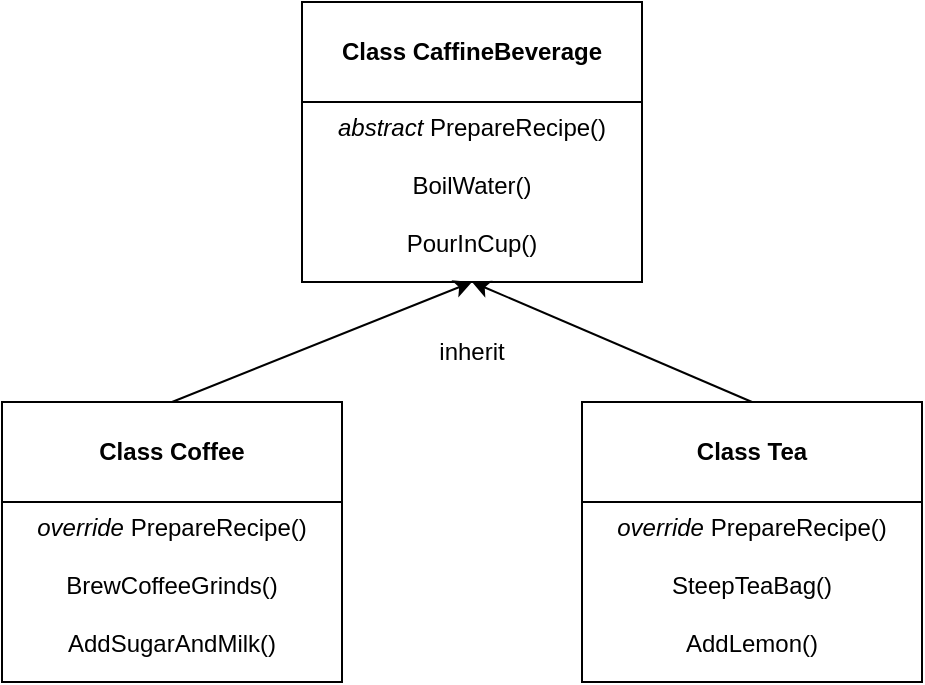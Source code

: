 <mxfile version="22.0.4" type="device">
  <diagram name="Page-1" id="XFwPV9x2I18TuBIPEaqW">
    <mxGraphModel dx="1434" dy="914" grid="1" gridSize="10" guides="1" tooltips="1" connect="1" arrows="1" fold="1" page="1" pageScale="1" pageWidth="850" pageHeight="1100" math="0" shadow="0">
      <root>
        <mxCell id="0" />
        <mxCell id="1" parent="0" />
        <mxCell id="xBNTIzNuBljXOqQqHO5o-1" value="&lt;br&gt;&lt;br&gt;&lt;br&gt;&lt;i&gt;abstract&lt;/i&gt; PrepareRecipe()&lt;br&gt;&lt;br&gt;BoilWater()&lt;br&gt;&lt;br&gt;PourInCup()" style="rounded=0;whiteSpace=wrap;html=1;" vertex="1" parent="1">
          <mxGeometry x="340" y="440" width="170" height="140" as="geometry" />
        </mxCell>
        <mxCell id="xBNTIzNuBljXOqQqHO5o-2" value="&lt;b&gt;Class CaffineBeverage&lt;/b&gt;" style="rounded=0;whiteSpace=wrap;html=1;" vertex="1" parent="1">
          <mxGeometry x="340" y="440" width="170" height="50" as="geometry" />
        </mxCell>
        <mxCell id="xBNTIzNuBljXOqQqHO5o-3" value="&lt;br&gt;&lt;br&gt;&lt;br&gt;&lt;i&gt;override&lt;/i&gt;&amp;nbsp;PrepareRecipe()&lt;br&gt;&lt;br&gt;BrewCoffeeGrinds()&lt;br&gt;&lt;br&gt;AddSugarAndMilk()" style="rounded=0;whiteSpace=wrap;html=1;" vertex="1" parent="1">
          <mxGeometry x="190" y="640" width="170" height="140" as="geometry" />
        </mxCell>
        <mxCell id="xBNTIzNuBljXOqQqHO5o-4" value="&lt;b&gt;Class Coffee&lt;/b&gt;" style="rounded=0;whiteSpace=wrap;html=1;" vertex="1" parent="1">
          <mxGeometry x="190" y="640" width="170" height="50" as="geometry" />
        </mxCell>
        <mxCell id="xBNTIzNuBljXOqQqHO5o-5" value="&lt;br&gt;&lt;br&gt;&lt;br&gt;&lt;i&gt;override&lt;/i&gt;&amp;nbsp;PrepareRecipe()&lt;br&gt;&lt;br&gt;SteepTeaBag()&lt;br&gt;&lt;br&gt;AddLemon()" style="rounded=0;whiteSpace=wrap;html=1;" vertex="1" parent="1">
          <mxGeometry x="480" y="640" width="170" height="140" as="geometry" />
        </mxCell>
        <mxCell id="xBNTIzNuBljXOqQqHO5o-6" value="&lt;b&gt;Class Tea&lt;/b&gt;" style="rounded=0;whiteSpace=wrap;html=1;" vertex="1" parent="1">
          <mxGeometry x="480" y="640" width="170" height="50" as="geometry" />
        </mxCell>
        <mxCell id="xBNTIzNuBljXOqQqHO5o-7" value="" style="endArrow=classic;html=1;rounded=0;exitX=0.5;exitY=0;exitDx=0;exitDy=0;entryX=0.5;entryY=1;entryDx=0;entryDy=0;" edge="1" parent="1" source="xBNTIzNuBljXOqQqHO5o-4" target="xBNTIzNuBljXOqQqHO5o-1">
          <mxGeometry width="50" height="50" relative="1" as="geometry">
            <mxPoint x="400" y="490" as="sourcePoint" />
            <mxPoint x="450" y="440" as="targetPoint" />
          </mxGeometry>
        </mxCell>
        <mxCell id="xBNTIzNuBljXOqQqHO5o-8" value="" style="endArrow=classic;html=1;rounded=0;exitX=0.5;exitY=0;exitDx=0;exitDy=0;entryX=0.5;entryY=1;entryDx=0;entryDy=0;" edge="1" parent="1" source="xBNTIzNuBljXOqQqHO5o-6" target="xBNTIzNuBljXOqQqHO5o-1">
          <mxGeometry width="50" height="50" relative="1" as="geometry">
            <mxPoint x="400" y="490" as="sourcePoint" />
            <mxPoint x="450" y="440" as="targetPoint" />
          </mxGeometry>
        </mxCell>
        <mxCell id="xBNTIzNuBljXOqQqHO5o-9" value="inherit" style="text;html=1;strokeColor=none;fillColor=none;align=center;verticalAlign=middle;whiteSpace=wrap;rounded=0;" vertex="1" parent="1">
          <mxGeometry x="395" y="600" width="60" height="30" as="geometry" />
        </mxCell>
      </root>
    </mxGraphModel>
  </diagram>
</mxfile>
